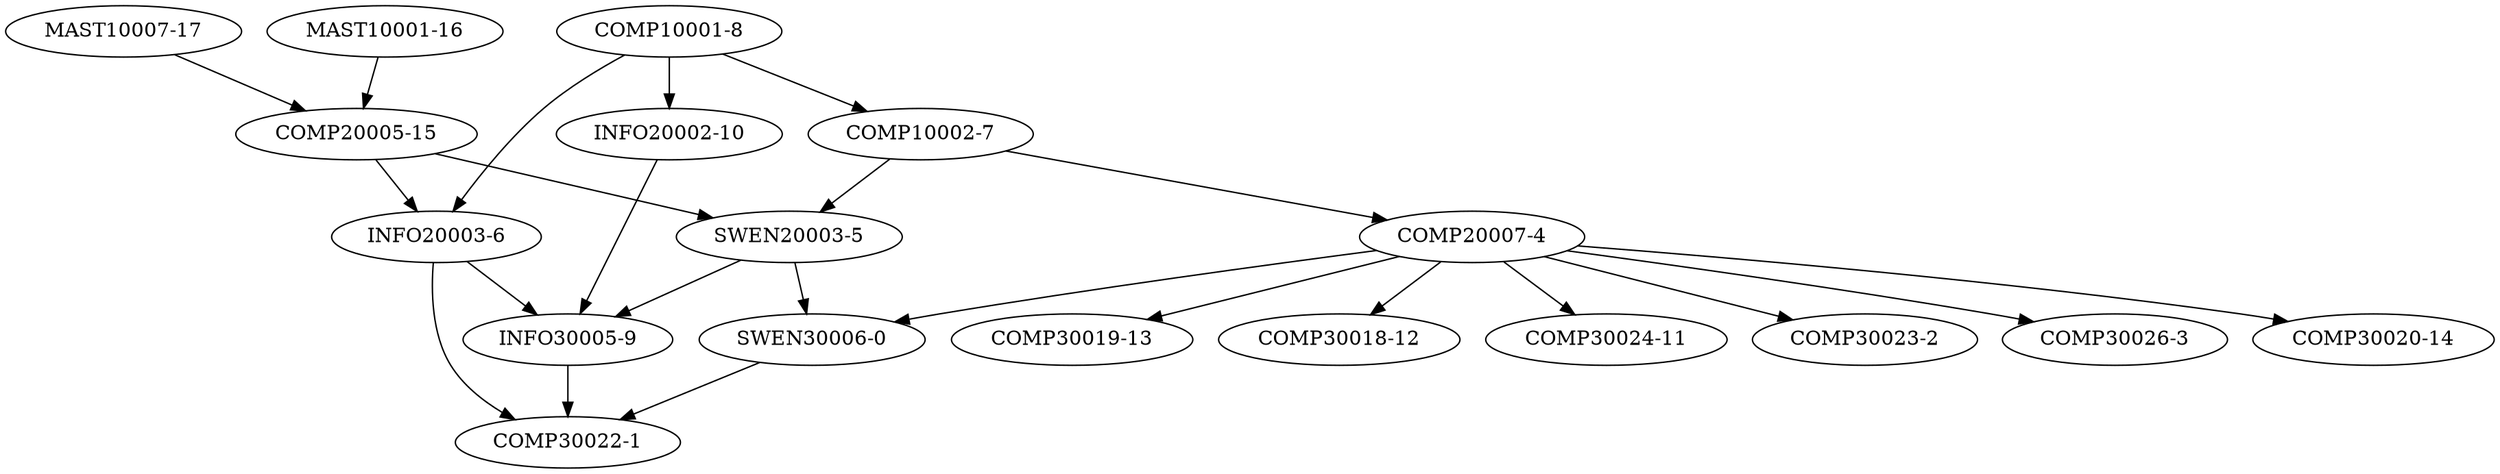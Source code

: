digraph {
  "SWEN30006-0" -> { "COMP30022-1" }
  "COMP30022-1"
  "COMP30023-2"
  "COMP30026-3"
  "COMP20007-4" -> { "COMP30020-14"  "COMP30019-13"  "COMP30018-12"  "COMP30024-11"  "COMP30026-3"  "COMP30023-2"  "SWEN30006-0" }
  "SWEN20003-5" -> { "INFO30005-9"  "SWEN30006-0" }
  "INFO20003-6" -> { "INFO30005-9"  "COMP30022-1" }
  "COMP10002-7" -> { "COMP20007-4"  "SWEN20003-5" }
  "COMP10001-8" -> { "INFO20002-10"  "INFO20003-6"  "COMP10002-7" }
  "INFO30005-9" -> { "COMP30022-1" }
  "INFO20002-10" -> { "INFO30005-9" }
  "COMP30024-11"
  "COMP30018-12"
  "COMP30019-13"
  "COMP30020-14"
  "COMP20005-15" -> { "SWEN20003-5"  "INFO20003-6" }
  "MAST10001-16" -> { "COMP20005-15" }
  "MAST10007-17" -> { "COMP20005-15" }
}
